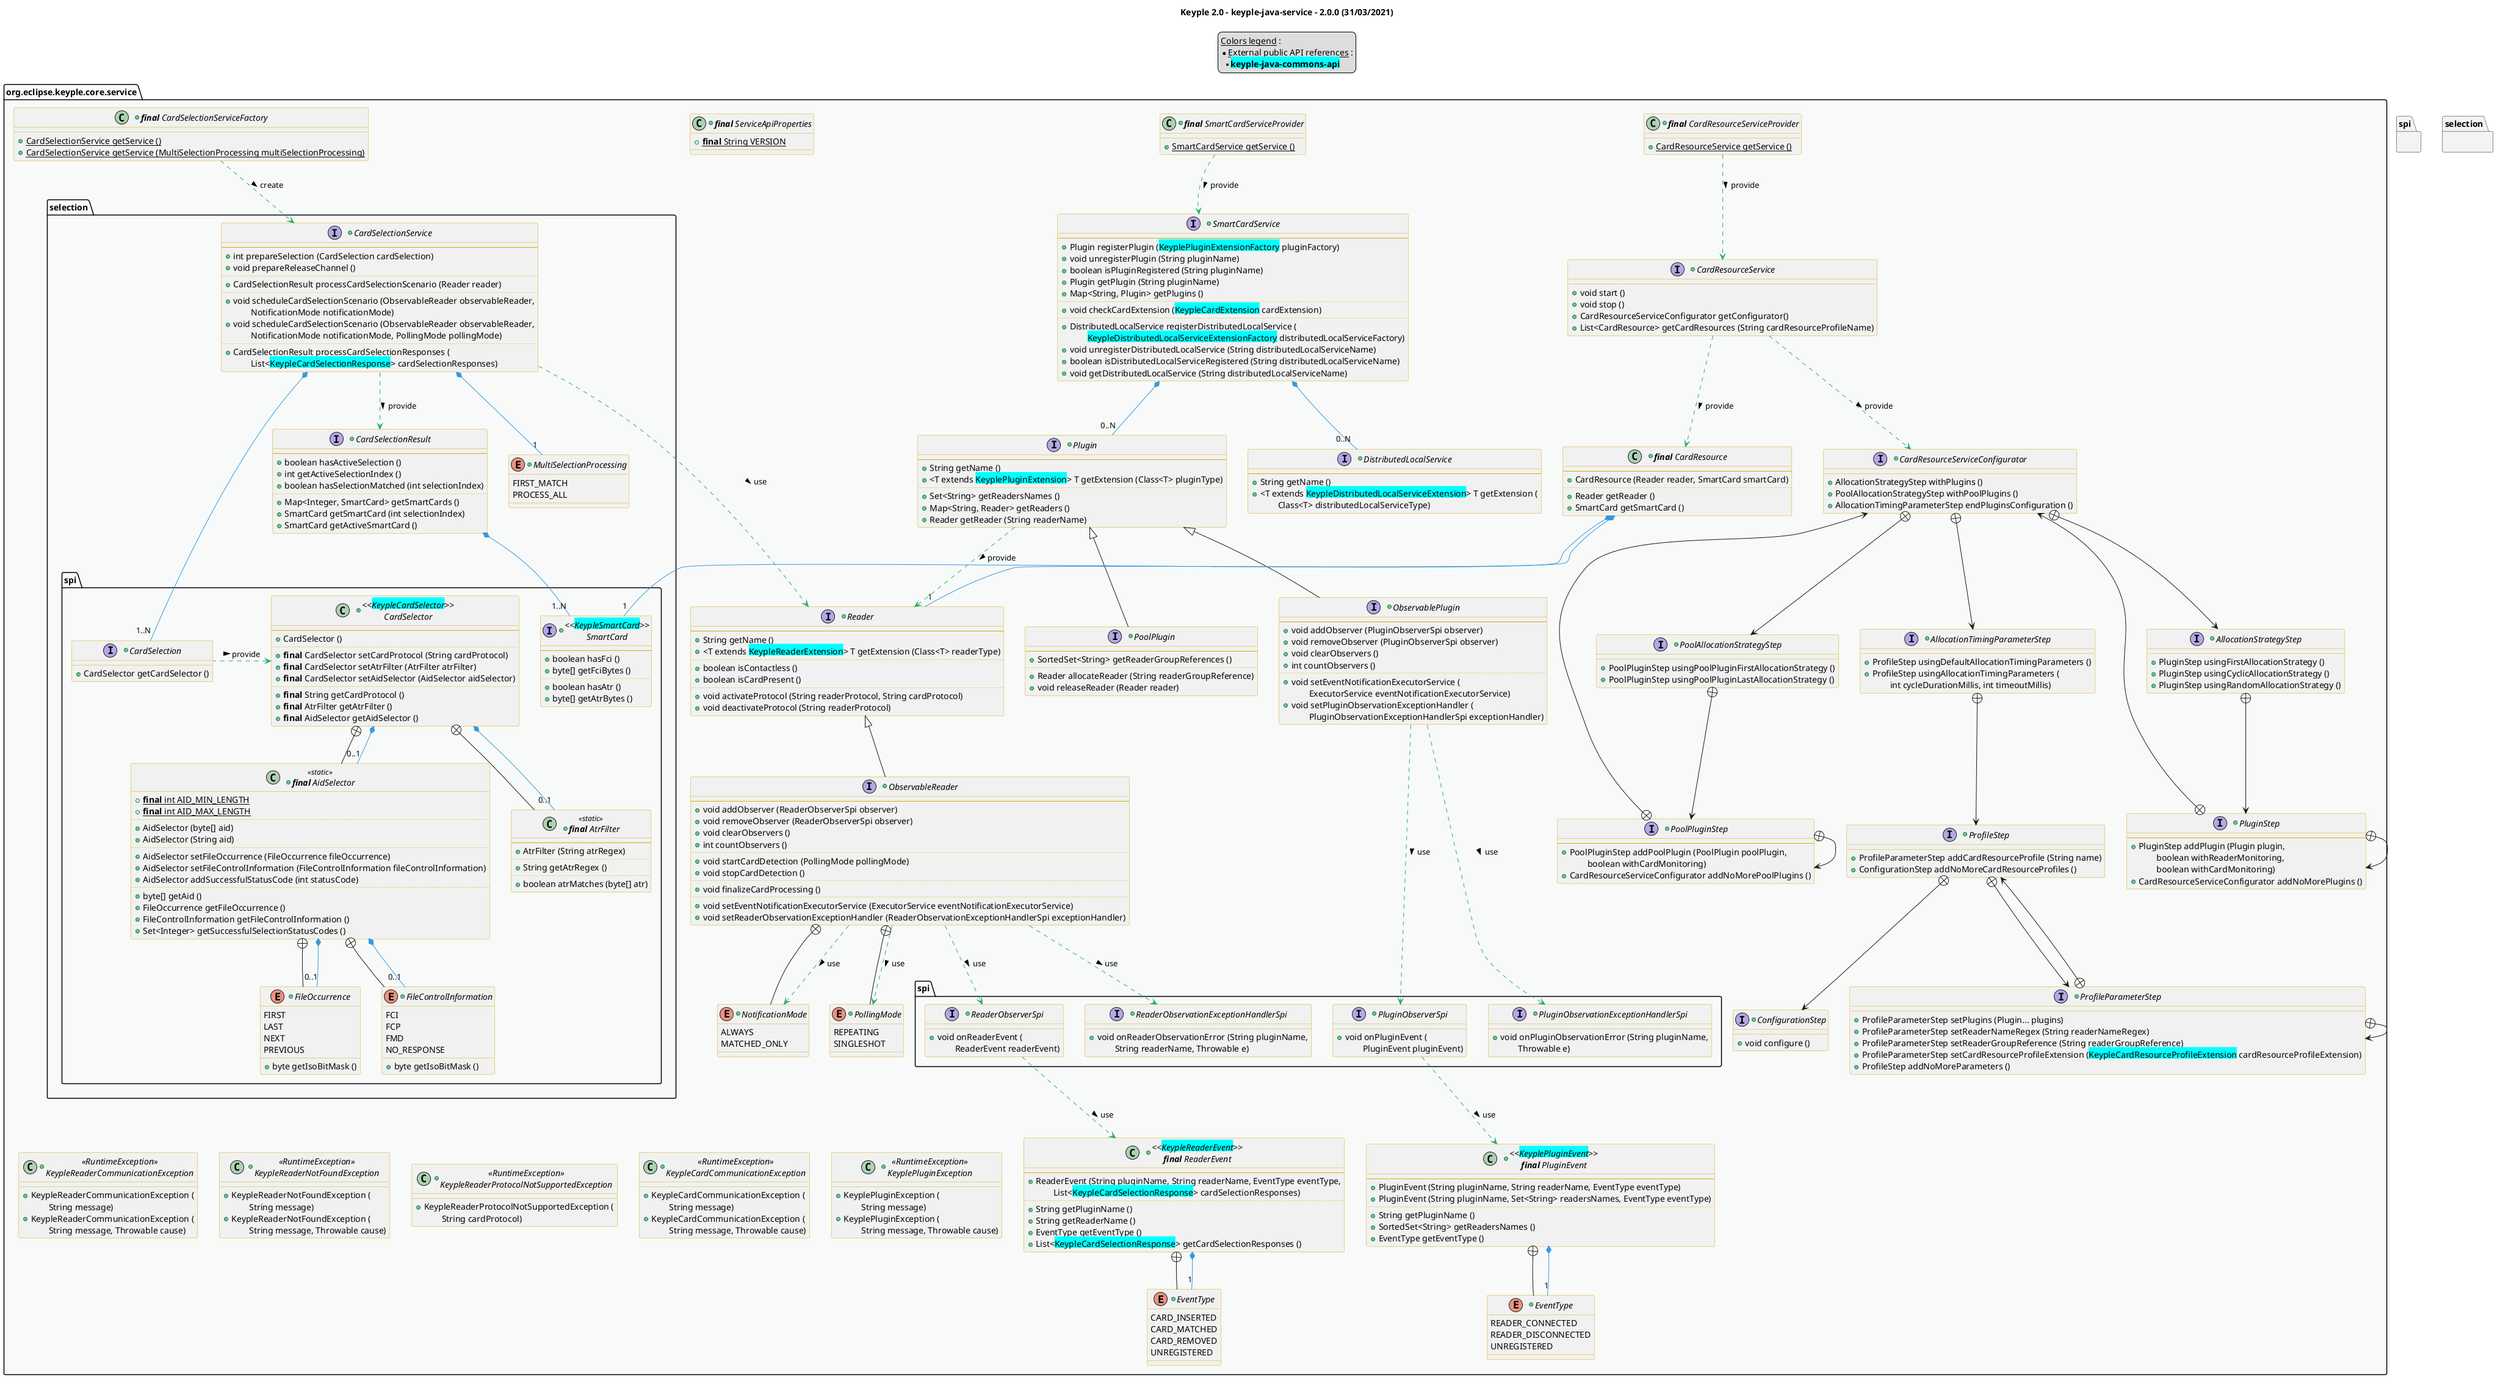 @startuml
title
    Keyple 2.0 - keyple-java-service - 2.0.0 (31/03/2021)
end title

' == THEME ==

'Couleurs issues de : https://htmlcolorcodes.com/fr/tableau-de-couleur/tableau-de-couleur-design-plat/
!define C_GREY1 F8F9F9
!define C_GREY2 F2F3F4
!define C_GREY3 E5E7E9
!define C_GREY4 D7DBDD
!define C_GREY5 CACFD2
!define C_GREY6 BDC3C7
!define C_LINK 3498DB
!define C_USE 27AE60

skinparam Shadowing false
skinparam ClassFontStyle italic
skinparam ClassBorderColor #D4AC0D
skinparam stereotypeABorderColor #A9DCDF
skinparam stereotypeIBorderColor #B4A7E5
skinparam stereotypeCBorderColor #ADD1B2
skinparam stereotypeEBorderColor #EB93DF
' Red
skinparam ClassBackgroundColor<<red>> #FDEDEC
skinparam ClassBorderColor<<red>> #E74C3C
hide <<red>> stereotype
' Purple
skinparam ClassBackgroundColor<<purple>> #F4ECF7
skinparam ClassBorderColor<<purple>> #8E44AD
hide <<purple>> stereotype
' blue
skinparam ClassBackgroundColor<<blue>> #EBF5FB
skinparam ClassBorderColor<<blue>> #3498DB
hide <<blue>> stereotype
' Green
skinparam ClassBackgroundColor<<green>> #E9F7EF
skinparam ClassBorderColor<<green>> #27AE60
hide <<green>> stereotype
' Grey
skinparam ClassBackgroundColor<<grey>> #EAECEE
skinparam ClassBorderColor<<grey>> #2C3E50
hide <<grey>> stereotype

' == CONTENT ==

legend top
    __Colors legend__ :
    * __External public API references__ :
    ** <back:cyan>**keyple-java-commons-api**</back>
end legend

package "org.eclipse.keyple.core.service" as service {
    ' SPI
    package spi {
        +interface PluginObserverSpi {
            +void onPluginEvent (
                \tPluginEvent pluginEvent)
        }
        +interface PluginObservationExceptionHandlerSpi {
            +void onPluginObservationError (String pluginName,
                \tThrowable e)
        }
        +interface ReaderObserverSpi {
            +void onReaderEvent (
                \tReaderEvent readerEvent)
        }
        +interface ReaderObservationExceptionHandlerSpi {
            +void onReaderObservationError (String pluginName,
                \tString readerName, Throwable e)
        }
    }
    ' SERVICE

        ' Card Resource Service
        +class "**final** CardResourceServiceProvider" as CardResourceServiceProvider {
            +{static} CardResourceService getService ()
        }

        +interface CardResourceService {
            +void start ()
            +void stop ()
            +CardResourceServiceConfigurator getConfigurator()
            +List<CardResource> getCardResources (String cardResourceProfileName)
        }

        +interface CardResourceServiceConfigurator {
            +AllocationStrategyStep withPlugins ()
            +PoolAllocationStrategyStep withPoolPlugins ()
            +AllocationTimingParameterStep endPluginsConfiguration ()
        }

        +interface AllocationStrategyStep {
            +PluginStep usingFirstAllocationStrategy ()
            +PluginStep usingCyclicAllocationStrategy ()
            +PluginStep usingRandomAllocationStrategy ()
        }
        +interface PluginStep {
            --
            +PluginStep addPlugin (Plugin plugin,
                \tboolean withReaderMonitoring,
                \tboolean withCardMonitoring)
            +CardResourceServiceConfigurator addNoMorePlugins ()
        }

        +interface PoolAllocationStrategyStep {
            +PoolPluginStep usingPoolPluginFirstAllocationStrategy ()
            +PoolPluginStep usingPoolPluginLastAllocationStrategy ()
        }
        +interface PoolPluginStep {
            --
            +PoolPluginStep addPoolPlugin (PoolPlugin poolPlugin,
                \tboolean withCardMonitoring)
            +CardResourceServiceConfigurator addNoMorePoolPlugins ()
        }

        +interface AllocationTimingParameterStep {
            +ProfileStep usingDefaultAllocationTimingParameters ()
            +ProfileStep usingAllocationTimingParameters (
                \tint cycleDurationMillis, int timeoutMillis)
        }

        +interface ProfileStep {
            +ProfileParameterStep addCardResourceProfile (String name)
            +ConfigurationStep addNoMoreCardResourceProfiles ()
        }
        +interface ProfileParameterStep {
            +ProfileParameterStep setPlugins (Plugin... plugins)
            +ProfileParameterStep setReaderNameRegex (String readerNameRegex)
            +ProfileParameterStep setReaderGroupReference (String readerGroupReference)
            +ProfileParameterStep setCardResourceProfileExtension (<back:cyan>KeypleCardResourceProfileExtension</back> cardResourceProfileExtension)
            +ProfileStep addNoMoreParameters ()
        }

        +interface ConfigurationStep {
            +void configure ()
        }

        +class "**final** CardResource" as CardResource {
            --
            +CardResource (Reader reader, SmartCard smartCard)
            ..
            +Reader getReader ()
            +SmartCard getSmartCard ()
        }
    together {
        +class "**final** ServiceApiProperties" as ApiProperties {
            +{static} **final** String VERSION
        }
        +class "**final** SmartCardServiceProvider" as SmartCardServiceProvider {
            +{static} SmartCardService getService ()
        }
        +interface SmartCardService {
            --
            +Plugin registerPlugin (<back:cyan>KeyplePluginExtensionFactory</back> pluginFactory)
            +void unregisterPlugin (String pluginName)
            +boolean isPluginRegistered (String pluginName)
            +Plugin getPlugin (String pluginName)
            +Map<String, Plugin> getPlugins ()
            ..
            +void checkCardExtension (<back:cyan>KeypleCardExtension</back> cardExtension)
            ..
            +DistributedLocalService registerDistributedLocalService (
                \t<back:cyan>KeypleDistributedLocalServiceExtensionFactory</back> distributedLocalServiceFactory)
            +void unregisterDistributedLocalService (String distributedLocalServiceName)
            +boolean isDistributedLocalServiceRegistered (String distributedLocalServiceName)
            +void getDistributedLocalService (String distributedLocalServiceName)
        }
        +interface Plugin {
            --
            +String getName ()
            +<T extends <back:cyan>KeyplePluginExtension</back>> T getExtension (Class<T> pluginType)
            ..
            +Set<String> getReadersNames ()
            +Map<String, Reader> getReaders ()
            +Reader getReader (String readerName)
        }
        +interface DistributedLocalService {
            --
            +String getName ()
            +<T extends <back:cyan>KeypleDistributedLocalServiceExtension</back>> T getExtension (
                \tClass<T> distributedLocalServiceType)
        }
        +interface ObservablePlugin extends Plugin {
            --
            +void addObserver (PluginObserverSpi observer)
            +void removeObserver (PluginObserverSpi observer)
            +void clearObservers ()
            +int countObservers ()
            ..
            +void setEventNotificationExecutorService (
                \tExecutorService eventNotificationExecutorService)
            +void setPluginObservationExceptionHandler (
                \tPluginObservationExceptionHandlerSpi exceptionHandler)
        }
        +interface PoolPlugin extends Plugin {
            --
            +SortedSet<String> getReaderGroupReferences ()
            ..
            +Reader allocateReader (String readerGroupReference)
            +void releaseReader (Reader reader)
        }
        +interface Reader {
            --
            +String getName ()
            +<T extends <back:cyan>KeypleReaderExtension</back>> T getExtension (Class<T> readerType)
            ..
            +boolean isContactless ()
            +boolean isCardPresent ()
            ..
            +void activateProtocol (String readerProtocol, String cardProtocol)
            +void deactivateProtocol (String readerProtocol)
        }
        +interface ObservableReader extends Reader {
            --
            +void addObserver (ReaderObserverSpi observer)
            +void removeObserver (ReaderObserverSpi observer)
            +void clearObservers ()
            +int countObservers ()
            ..
            +void startCardDetection (PollingMode pollingMode)
            +void stopCardDetection ()
            ..
            +void finalizeCardProcessing ()
            ..
            +void setEventNotificationExecutorService (ExecutorService eventNotificationExecutorService)
            +void setReaderObservationExceptionHandler (ReaderObservationExceptionHandlerSpi exceptionHandler)
        }
    }
    +enum NotificationMode {
        ALWAYS
        MATCHED_ONLY
    }
    +enum PollingMode {
        REPEATING
        SINGLESHOT
    }
    +class "<<<back:cyan>KeypleReaderEvent</back>>>\n**final** ReaderEvent" as ReaderEvent {
        --
        +ReaderEvent (String pluginName, String readerName, EventType eventType,
            \tList<<back:cyan>KeypleCardSelectionResponse</back>> cardSelectionResponses)
        ..
        +String getPluginName ()
        +String getReaderName ()
        +EventType getEventType ()
        +List<<back:cyan>KeypleCardSelectionResponse</back>> getCardSelectionResponses ()
    }
    +enum "EventType" as ReaderEventType {
        CARD_INSERTED
        CARD_MATCHED
        CARD_REMOVED
        UNREGISTERED
    }
    +class "<<<back:cyan>KeyplePluginEvent</back>>>\n**final** PluginEvent" as PluginEvent {
        --
        +PluginEvent (String pluginName, String readerName, EventType eventType)
        +PluginEvent (String pluginName, Set<String> readersNames, EventType eventType)
        ..
        +String getPluginName ()
        +SortedSet<String> getReadersNames ()
        +EventType getEventType ()
    }
    +enum "EventType" as PluginEventType {
        READER_CONNECTED
        READER_DISCONNECTED
        UNREGISTERED
    }
    ' SELECTION
    +class "**final** CardSelectionServiceFactory" as CardSelectionServiceFactory {
        +{static} CardSelectionService getService ()
        +{static} CardSelectionService getService (MultiSelectionProcessing multiSelectionProcessing)
    }
    package selection {
        ' Selection
        +interface CardSelectionService {
            --
            +int prepareSelection (CardSelection cardSelection)
            +void prepareReleaseChannel ()
            ..
            +CardSelectionResult processCardSelectionScenario (Reader reader)
            ..
            +void scheduleCardSelectionScenario (ObservableReader observableReader,
                \tNotificationMode notificationMode)
            +void scheduleCardSelectionScenario (ObservableReader observableReader,
                \tNotificationMode notificationMode, PollingMode pollingMode)
            ..
            +CardSelectionResult processCardSelectionResponses (
                \tList<<back:cyan>KeypleCardSelectionResponse</back>> cardSelectionResponses)
        }
        +enum MultiSelectionProcessing {
            FIRST_MATCH
            PROCESS_ALL
        }

        ' Card Extension SPI
        package "spi" as selectionSpi {
            +interface CardSelection {
                +CardSelector getCardSelector ()
            }
            +interface "<<<back:cyan>KeypleSmartCard</back>>>\nSmartCard" as SmartCard {
                --
                +boolean hasFci ()
                +byte[] getFciBytes ()
                ..
                +boolean hasAtr ()
                +byte[] getAtrBytes ()
            }
            +class "<<<back:cyan>KeypleCardSelector</back>>>\nCardSelector" as CardSelector {
                --
                +CardSelector ()
                ..
                +**final** CardSelector setCardProtocol (String cardProtocol)
                +**final** CardSelector setAtrFilter (AtrFilter atrFilter)
                +**final** CardSelector setAidSelector (AidSelector aidSelector)
                ..
                +**final** String getCardProtocol ()
                +**final** AtrFilter getAtrFilter ()
                +**final** AidSelector getAidSelector ()
            }
            +class "**final** AidSelector" as AidSelector <<static>> {
                +{static} **final** int AID_MIN_LENGTH
                +{static} **final** int AID_MAX_LENGTH
                ..
                +AidSelector (byte[] aid)
                +AidSelector (String aid)
                ..
                +AidSelector setFileOccurrence (FileOccurrence fileOccurrence)
                +AidSelector setFileControlInformation (FileControlInformation fileControlInformation)
                +AidSelector addSuccessfulStatusCode (int statusCode)
                ..
                +byte[] getAid ()
                +FileOccurrence getFileOccurrence ()
                +FileControlInformation getFileControlInformation ()
                +Set<Integer> getSuccessfulSelectionStatusCodes ()
            }
            +enum FileOccurrence {
                FIRST
                LAST
                NEXT
                PREVIOUS
                +byte getIsoBitMask ()
            }
            +enum FileControlInformation {
                FCI
                FCP
                FMD
                NO_RESPONSE
                +byte getIsoBitMask ()
            }
            +class "**final** AtrFilter" as AtrFilter <<static>> {
                --
                +AtrFilter (String atrRegex)
                ..
                +String getAtrRegex ()
                ..
                +boolean atrMatches (byte[] atr)
            }
        }
        +interface CardSelectionResult {
            --
            +boolean hasActiveSelection ()
            +int getActiveSelectionIndex ()
            +boolean hasSelectionMatched (int selectionIndex)
            ..
            +Map<Integer, SmartCard> getSmartCards ()
            +SmartCard getSmartCard (int selectionIndex)
            +SmartCard getActiveSmartCard ()
        }
    }
    ' EXCEPTIONS
    together {
        +class "<<RuntimeException>>\nKeyplePluginException" as KeyplePluginException {
            +KeyplePluginException (
                \tString message)
            +KeyplePluginException (
                \tString message, Throwable cause)
        }
        +class "<<RuntimeException>>\nKeypleReaderCommunicationException" as KeypleReaderCommunicationException {
            +KeypleReaderCommunicationException (
                \tString message)
            +KeypleReaderCommunicationException (
                \tString message, Throwable cause)
        }
        +class "<<RuntimeException>>\nKeypleReaderNotFoundException" as KeypleReaderNotFoundException {
            +KeypleReaderNotFoundException (
                \tString message)
            +KeypleReaderNotFoundException (
                \tString message, Throwable cause)
        }
        +class "<<RuntimeException>>\nKeypleReaderProtocolNotSupportedException" as KeypleReaderProtocolNotSupportedException {
            +KeypleReaderProtocolNotSupportedException (
                \tString cardProtocol)
        }
        +class "<<RuntimeException>>\nKeypleCardCommunicationException" as KeypleCardCommunicationException {
            +KeypleCardCommunicationException (
                \tString message)
            +KeypleCardCommunicationException (
                \tString message, Throwable cause)
        }
    }
}

' Associations
'LocalServiceClient ..> RemoteServiceParameters #C_USE : use >

SmartCardServiceProvider ..> SmartCardService #C_USE : provide >

SmartCardService *-- "0..N" Plugin #C_LINK
SmartCardService *-- "0..N" DistributedLocalService #C_LINK

PluginEvent +-- PluginEventType
PluginEvent *-- "1" PluginEventType #C_LINK

ObservableReader +-- NotificationMode
ObservableReader ..> NotificationMode #C_USE : use >
ObservableReader +-- PollingMode
ObservableReader ..> PollingMode #C_USE : use >

ReaderEvent +-- ReaderEventType
ReaderEvent *-- "1" ReaderEventType #C_LINK

CardSelectionServiceFactory ..> CardSelectionService #C_USE : create >

CardSelectionService *-- "1" MultiSelectionProcessing #C_LINK
CardSelectionService *-- "1..N" CardSelection #C_LINK

CardSelectionResult *-- "1..N" SmartCard #C_LINK

CardSelector +-- AtrFilter
CardSelector *-- "0..1" AtrFilter #C_LINK
CardSelector +-- AidSelector
CardSelector *-- "0..1" AidSelector #C_LINK

AidSelector +-- FileOccurrence
AidSelector *-- "0..1" FileOccurrence #C_LINK
AidSelector +-- FileControlInformation
AidSelector *-- "0..1" FileControlInformation #C_LINK

CardResourceServiceProvider ..> CardResourceService #C_USE : provide >

CardResourceService ..> CardResource #C_USE : provide >
CardResourceService ..> CardResourceServiceConfigurator #C_USE : provide >

CardResource *-- "1" Reader #C_LINK
CardResource *-- "1" SmartCard #C_LINK

CardResourceServiceConfigurator +--> AllocationStrategyStep
CardResourceServiceConfigurator +--> PoolAllocationStrategyStep
CardResourceServiceConfigurator +--> AllocationTimingParameterStep

AllocationStrategyStep +--> PluginStep

PluginStep +--> PluginStep
PluginStep +-up-> CardResourceServiceConfigurator

PoolAllocationStrategyStep +--> PoolPluginStep

PoolPluginStep +--> PoolPluginStep
PoolPluginStep +-up-> CardResourceServiceConfigurator

AllocationTimingParameterStep +--> ProfileStep

ProfileStep +--> ProfileParameterStep
ProfileStep +--> ConfigurationStep

ProfileParameterStep +--> ProfileParameterStep
ProfileParameterStep +-up-> ProfileStep

Plugin ..> Reader #C_USE : provide >

CardSelectionService ..> Reader #C_USE : use >
CardSelectionService ..> CardSelectionResult #C_USE : provide >

ObservablePlugin ..> PluginObserverSpi #C_USE : use >
ObservablePlugin ..> PluginObservationExceptionHandlerSpi #C_USE : use >

PluginObserverSpi ..> PluginEvent #C_USE : use >

ObservableReader ..> ReaderObserverSpi #C_USE : use >
ObservableReader ..> ReaderObservationExceptionHandlerSpi #C_USE : use >

ReaderObserverSpi ..> ReaderEvent #C_USE : use >

CardSelection .left.> CardSelector #C_USE : provide >

' == LAYOUT ==

FileOccurrence -[hidden]- KeyplePluginException

' == STYLE ==

package service #C_GREY1 {}
package spi #C_GREY2 {}
package selection #C_GREY2 {}
package selectionSpi #C_GREY3 {}

@enduml